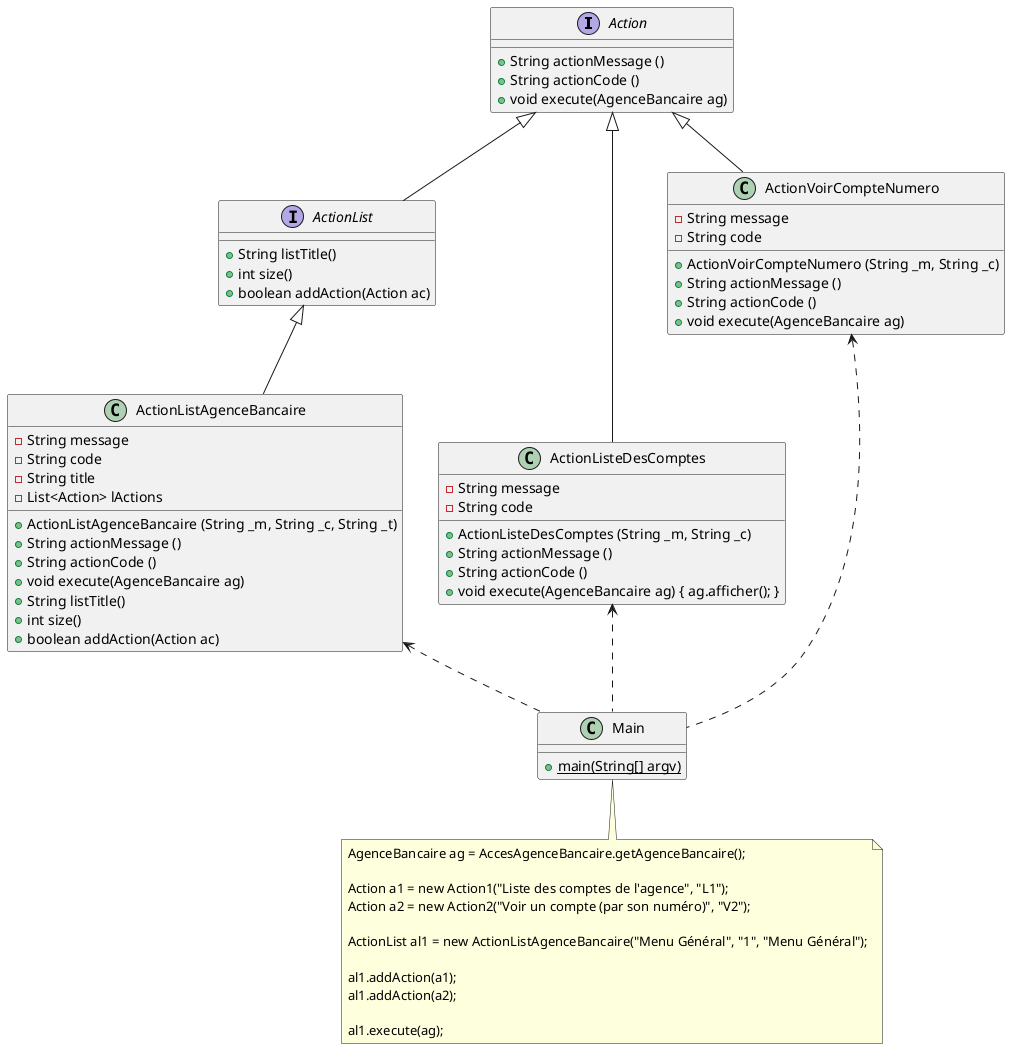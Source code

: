 @startuml

interface Action  {
	+ String actionMessage ()
	+ String actionCode ()
	+ void execute(AgenceBancaire ag)
}

interface ActionList {
	+ String listTitle()
	+ int size()
	+ boolean addAction(Action ac)
}

class ActionListeDesComptes{
	- String message
	- String code
	+ ActionListeDesComptes (String _m, String _c)
	+ String actionMessage ()
	+ String actionCode ()
	+ void execute(AgenceBancaire ag) { ag.afficher(); }
}

class ActionVoirCompteNumero{
	- String message
	- String code
	+ ActionVoirCompteNumero (String _m, String _c)
	+ String actionMessage ()
	+ String actionCode ()
	+ void execute(AgenceBancaire ag) 
}

class ActionListAgenceBancaire {
	- String message
	- String code
	- String title
	- List<Action> lActions
	+ ActionListAgenceBancaire (String _m, String _c, String _t)
	+ String actionMessage ()
	+ String actionCode ()
	+ void execute(AgenceBancaire ag)
	+ String listTitle()
	+ int size()
	+ boolean addAction(Action ac)
}

Action <|-- ActionListeDesComptes
Action <|-- ActionVoirCompteNumero

Action <|-- ActionList
ActionList <|-- ActionListAgenceBancaire


class Main {
	+ {static} main(String[] argv)
}

note bottom{
AgenceBancaire ag = AccesAgenceBancaire.getAgenceBancaire();

Action a1 = new Action1("Liste des comptes de l'agence", "L1");
Action a2 = new Action2("Voir un compte (par son numéro)", "V2");

ActionList al1 = new ActionListAgenceBancaire("Menu Général", "1", "Menu Général");

al1.addAction(a1);
al1.addAction(a2);

al1.execute(ag);
} 

ActionListAgenceBancaire <.. Main
ActionListeDesComptes <.. Main
ActionVoirCompteNumero <.. Main

@enduml